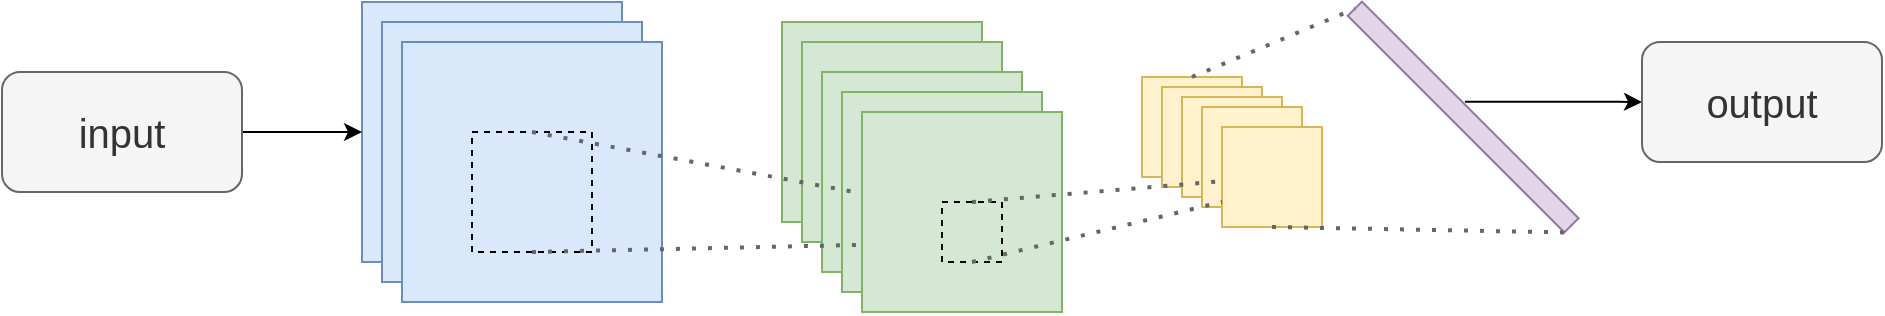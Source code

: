 <mxfile version="28.2.0">
  <diagram name="第 1 页" id="S8M-yj6RzCNk1pn-L0EU">
    <mxGraphModel dx="1455" dy="938" grid="1" gridSize="10" guides="1" tooltips="1" connect="1" arrows="1" fold="1" page="1" pageScale="1" pageWidth="827" pageHeight="1169" math="0" shadow="0">
      <root>
        <mxCell id="0" />
        <mxCell id="1" parent="0" />
        <mxCell id="TVikcrwGHEjNupi89P4d-1" value="" style="whiteSpace=wrap;html=1;aspect=fixed;fillColor=#dae8fc;strokeColor=#6c8ebf;" vertex="1" parent="1">
          <mxGeometry x="200" y="170" width="130" height="130" as="geometry" />
        </mxCell>
        <mxCell id="TVikcrwGHEjNupi89P4d-2" value="" style="whiteSpace=wrap;html=1;aspect=fixed;fillColor=#dae8fc;strokeColor=#6c8ebf;" vertex="1" parent="1">
          <mxGeometry x="210" y="180" width="130" height="130" as="geometry" />
        </mxCell>
        <mxCell id="TVikcrwGHEjNupi89P4d-3" value="" style="whiteSpace=wrap;html=1;aspect=fixed;fillColor=#dae8fc;strokeColor=#6c8ebf;" vertex="1" parent="1">
          <mxGeometry x="220" y="190" width="130" height="130" as="geometry" />
        </mxCell>
        <mxCell id="TVikcrwGHEjNupi89P4d-6" value="" style="whiteSpace=wrap;html=1;aspect=fixed;fillColor=#d5e8d4;strokeColor=#82b366;" vertex="1" parent="1">
          <mxGeometry x="410" y="180" width="100" height="100" as="geometry" />
        </mxCell>
        <mxCell id="TVikcrwGHEjNupi89P4d-7" value="" style="whiteSpace=wrap;html=1;aspect=fixed;fillColor=#d5e8d4;strokeColor=#82b366;" vertex="1" parent="1">
          <mxGeometry x="420" y="190" width="100" height="100" as="geometry" />
        </mxCell>
        <mxCell id="TVikcrwGHEjNupi89P4d-8" value="" style="whiteSpace=wrap;html=1;aspect=fixed;fillColor=#d5e8d4;strokeColor=#82b366;" vertex="1" parent="1">
          <mxGeometry x="430" y="205" width="100" height="100" as="geometry" />
        </mxCell>
        <mxCell id="TVikcrwGHEjNupi89P4d-9" value="" style="whiteSpace=wrap;html=1;aspect=fixed;fillColor=#fff2cc;strokeColor=#d6b656;" vertex="1" parent="1">
          <mxGeometry x="590" y="207.5" width="50" height="50" as="geometry" />
        </mxCell>
        <mxCell id="TVikcrwGHEjNupi89P4d-10" value="" style="whiteSpace=wrap;html=1;aspect=fixed;fillColor=#d5e8d4;strokeColor=#82b366;" vertex="1" parent="1">
          <mxGeometry x="440" y="215" width="100" height="100" as="geometry" />
        </mxCell>
        <mxCell id="TVikcrwGHEjNupi89P4d-11" value="" style="whiteSpace=wrap;html=1;aspect=fixed;fillColor=#d5e8d4;strokeColor=#82b366;" vertex="1" parent="1">
          <mxGeometry x="450" y="225" width="100" height="100" as="geometry" />
        </mxCell>
        <mxCell id="TVikcrwGHEjNupi89P4d-12" value="" style="whiteSpace=wrap;html=1;aspect=fixed;fillColor=#fff2cc;strokeColor=#d6b656;" vertex="1" parent="1">
          <mxGeometry x="600" y="212.5" width="50" height="50" as="geometry" />
        </mxCell>
        <mxCell id="TVikcrwGHEjNupi89P4d-13" value="" style="whiteSpace=wrap;html=1;aspect=fixed;fillColor=#fff2cc;strokeColor=#d6b656;" vertex="1" parent="1">
          <mxGeometry x="610" y="217.5" width="50" height="50" as="geometry" />
        </mxCell>
        <mxCell id="TVikcrwGHEjNupi89P4d-14" value="" style="whiteSpace=wrap;html=1;aspect=fixed;fillColor=#fff2cc;strokeColor=#d6b656;" vertex="1" parent="1">
          <mxGeometry x="620" y="222.5" width="50" height="50" as="geometry" />
        </mxCell>
        <mxCell id="TVikcrwGHEjNupi89P4d-15" value="" style="whiteSpace=wrap;html=1;aspect=fixed;fillColor=#fff2cc;strokeColor=#d6b656;" vertex="1" parent="1">
          <mxGeometry x="630" y="232.5" width="50" height="50" as="geometry" />
        </mxCell>
        <mxCell id="TVikcrwGHEjNupi89P4d-19" style="edgeStyle=orthogonalEdgeStyle;rounded=0;orthogonalLoop=1;jettySize=auto;html=1;exitX=1;exitY=0.5;exitDx=0;exitDy=0;entryX=0;entryY=0.5;entryDx=0;entryDy=0;" edge="1" parent="1" source="TVikcrwGHEjNupi89P4d-17" target="TVikcrwGHEjNupi89P4d-1">
          <mxGeometry relative="1" as="geometry" />
        </mxCell>
        <mxCell id="TVikcrwGHEjNupi89P4d-17" value="&lt;font style=&quot;font-size: 20px;&quot;&gt;input&lt;/font&gt;" style="rounded=1;whiteSpace=wrap;html=1;fillColor=#f5f5f5;fontColor=#333333;strokeColor=#666666;" vertex="1" parent="1">
          <mxGeometry x="20" y="205" width="120" height="60" as="geometry" />
        </mxCell>
        <mxCell id="TVikcrwGHEjNupi89P4d-32" style="edgeStyle=orthogonalEdgeStyle;rounded=0;orthogonalLoop=1;jettySize=auto;html=1;exitX=0.469;exitY=-0.099;exitDx=0;exitDy=0;entryX=0;entryY=0.5;entryDx=0;entryDy=0;exitPerimeter=0;" edge="1" parent="1" source="TVikcrwGHEjNupi89P4d-18" target="TVikcrwGHEjNupi89P4d-30">
          <mxGeometry relative="1" as="geometry" />
        </mxCell>
        <mxCell id="TVikcrwGHEjNupi89P4d-18" value="" style="rounded=0;whiteSpace=wrap;html=1;rotation=45;fillColor=#e1d5e7;strokeColor=#9673a6;" vertex="1" parent="1">
          <mxGeometry x="674" y="222.5" width="153.18" height="10" as="geometry" />
        </mxCell>
        <mxCell id="TVikcrwGHEjNupi89P4d-20" value="" style="whiteSpace=wrap;html=1;aspect=fixed;fillColor=none;dashed=1;" vertex="1" parent="1">
          <mxGeometry x="255" y="235" width="60" height="60" as="geometry" />
        </mxCell>
        <mxCell id="TVikcrwGHEjNupi89P4d-21" value="" style="endArrow=none;dashed=1;html=1;dashPattern=1 3;strokeWidth=2;rounded=0;exitX=0.5;exitY=0;exitDx=0;exitDy=0;strokeColor=#666666;" edge="1" parent="1" source="TVikcrwGHEjNupi89P4d-20" target="TVikcrwGHEjNupi89P4d-11">
          <mxGeometry width="50" height="50" relative="1" as="geometry">
            <mxPoint x="270" y="170" as="sourcePoint" />
            <mxPoint x="320" y="120" as="targetPoint" />
          </mxGeometry>
        </mxCell>
        <mxCell id="TVikcrwGHEjNupi89P4d-23" value="" style="endArrow=none;dashed=1;html=1;dashPattern=1 3;strokeWidth=2;rounded=0;exitX=0.5;exitY=1;exitDx=0;exitDy=0;entryX=0.012;entryY=0.664;entryDx=0;entryDy=0;strokeColor=#666666;entryPerimeter=0;" edge="1" parent="1" source="TVikcrwGHEjNupi89P4d-20" target="TVikcrwGHEjNupi89P4d-11">
          <mxGeometry width="50" height="50" relative="1" as="geometry">
            <mxPoint x="390" y="250" as="sourcePoint" />
            <mxPoint x="545" y="280" as="targetPoint" />
          </mxGeometry>
        </mxCell>
        <mxCell id="TVikcrwGHEjNupi89P4d-24" value="" style="whiteSpace=wrap;html=1;aspect=fixed;fillColor=none;dashed=1;" vertex="1" parent="1">
          <mxGeometry x="490" y="270" width="30" height="30" as="geometry" />
        </mxCell>
        <mxCell id="TVikcrwGHEjNupi89P4d-25" value="" style="endArrow=none;dashed=1;html=1;dashPattern=1 3;strokeWidth=2;rounded=0;exitX=0.5;exitY=0;exitDx=0;exitDy=0;strokeColor=#666666;" edge="1" parent="1" source="TVikcrwGHEjNupi89P4d-24" target="TVikcrwGHEjNupi89P4d-15">
          <mxGeometry width="50" height="50" relative="1" as="geometry">
            <mxPoint x="530" y="314" as="sourcePoint" />
            <mxPoint x="696" y="310" as="targetPoint" />
          </mxGeometry>
        </mxCell>
        <mxCell id="TVikcrwGHEjNupi89P4d-26" value="" style="endArrow=none;dashed=1;html=1;dashPattern=1 3;strokeWidth=2;rounded=0;exitX=0.5;exitY=1;exitDx=0;exitDy=0;strokeColor=#666666;entryX=0;entryY=0.75;entryDx=0;entryDy=0;" edge="1" parent="1" source="TVikcrwGHEjNupi89P4d-24" target="TVikcrwGHEjNupi89P4d-15">
          <mxGeometry width="50" height="50" relative="1" as="geometry">
            <mxPoint x="590" y="270" as="sourcePoint" />
            <mxPoint x="715" y="260" as="targetPoint" />
          </mxGeometry>
        </mxCell>
        <mxCell id="TVikcrwGHEjNupi89P4d-27" value="" style="endArrow=none;dashed=1;html=1;dashPattern=1 3;strokeWidth=2;rounded=0;exitX=0.5;exitY=0;exitDx=0;exitDy=0;strokeColor=#666666;entryX=0;entryY=0.5;entryDx=0;entryDy=0;" edge="1" parent="1" source="TVikcrwGHEjNupi89P4d-9" target="TVikcrwGHEjNupi89P4d-18">
          <mxGeometry width="50" height="50" relative="1" as="geometry">
            <mxPoint x="570" y="270" as="sourcePoint" />
            <mxPoint x="695" y="190" as="targetPoint" />
          </mxGeometry>
        </mxCell>
        <mxCell id="TVikcrwGHEjNupi89P4d-28" value="" style="endArrow=none;dashed=1;html=1;dashPattern=1 3;strokeWidth=2;rounded=0;exitX=0.5;exitY=1;exitDx=0;exitDy=0;strokeColor=#666666;entryX=1;entryY=1;entryDx=0;entryDy=0;" edge="1" parent="1" source="TVikcrwGHEjNupi89P4d-15" target="TVikcrwGHEjNupi89P4d-18">
          <mxGeometry width="50" height="50" relative="1" as="geometry">
            <mxPoint x="660" y="360" as="sourcePoint" />
            <mxPoint x="741" y="325" as="targetPoint" />
          </mxGeometry>
        </mxCell>
        <mxCell id="TVikcrwGHEjNupi89P4d-30" value="&lt;font style=&quot;font-size: 20px;&quot;&gt;output&lt;/font&gt;" style="rounded=1;whiteSpace=wrap;html=1;fillColor=#f5f5f5;fontColor=#333333;strokeColor=#666666;" vertex="1" parent="1">
          <mxGeometry x="840" y="190" width="120" height="60" as="geometry" />
        </mxCell>
      </root>
    </mxGraphModel>
  </diagram>
</mxfile>
